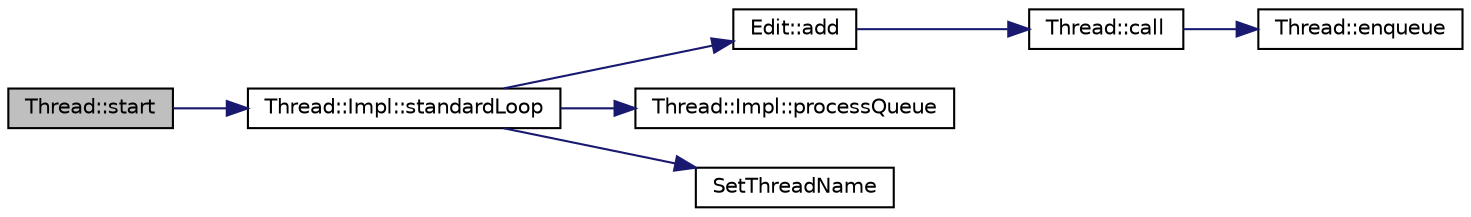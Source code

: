 digraph "Thread::start"
{
 // INTERACTIVE_SVG=YES
 // LATEX_PDF_SIZE
  edge [fontname="Helvetica",fontsize="10",labelfontname="Helvetica",labelfontsize="10"];
  node [fontname="Helvetica",fontsize="10",shape=record];
  rankdir="LR";
  Node1 [label="Thread::start",height=0.2,width=0.4,color="black", fillcolor="grey75", style="filled", fontcolor="black",tooltip="Starts the Thread with Thread::Impl::standardLoop."];
  Node1 -> Node2 [color="midnightblue",fontsize="10",style="solid",fontname="Helvetica"];
  Node2 [label="Thread::Impl::standardLoop",height=0.2,width=0.4,color="black", fillcolor="white", style="filled",URL="$struct_thread_1_1_impl.html#a0164f5b95922ac969d1d81914e5d5eb9",tooltip="The normally used processing loop of a background thread."];
  Node2 -> Node3 [color="midnightblue",fontsize="10",style="solid",fontname="Helvetica"];
  Node3 [label="Edit::add",height=0.2,width=0.4,color="black", fillcolor="white", style="filled",URL="$class_edit.html#a3ced1bcf14de542e25d512991bcfed2f",tooltip=" "];
  Node3 -> Node4 [color="midnightblue",fontsize="10",style="solid",fontname="Helvetica"];
  Node4 [label="Thread::call",height=0.2,width=0.4,color="black", fillcolor="white", style="filled",URL="$class_thread.html#adb11ad65376e640d84d47f0394f94f10",tooltip="The code that will be enqued in the threads task queue."];
  Node4 -> Node5 [color="midnightblue",fontsize="10",style="solid",fontname="Helvetica"];
  Node5 [label="Thread::enqueue",height=0.2,width=0.4,color="black", fillcolor="white", style="filled",URL="$class_thread.html#a1333a7179253857c1431b82e162272fd",tooltip=" "];
  Node2 -> Node6 [color="midnightblue",fontsize="10",style="solid",fontname="Helvetica"];
  Node6 [label="Thread::Impl::processQueue",height=0.2,width=0.4,color="black", fillcolor="white", style="filled",URL="$struct_thread_1_1_impl.html#ae467f41841d4236274bf360f470ec775",tooltip="process the queue of functors, usually called form notify-functor"];
  Node2 -> Node7 [color="midnightblue",fontsize="10",style="solid",fontname="Helvetica"];
  Node7 [label="SetThreadName",height=0.2,width=0.4,color="black", fillcolor="white", style="filled",URL="$_thread_8cpp.html#a1b6cdfcdd75b61856b37cf13deae9334",tooltip=" "];
}
